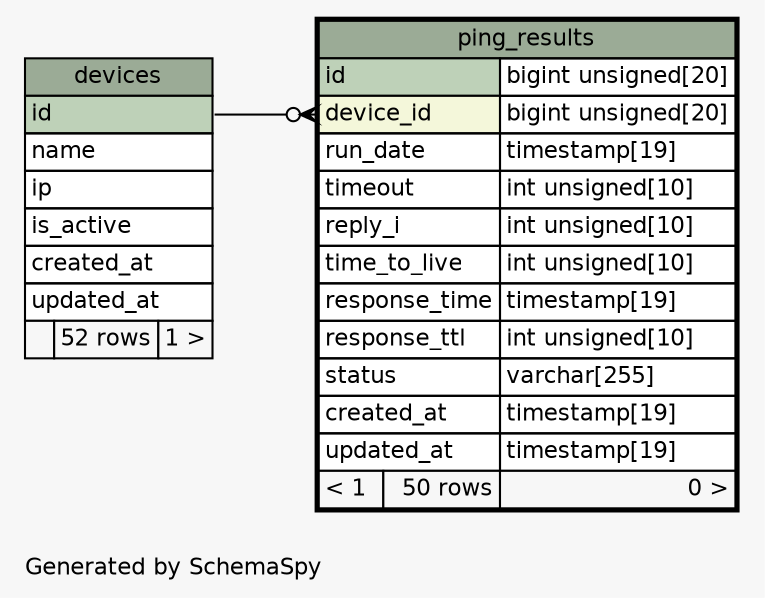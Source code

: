 // dot 2.40.1 on Linux 5.0.0-23-generic
// SchemaSpy rev 590
digraph "oneDegreeRelationshipsDiagram" {
  graph [
    rankdir="RL"
    bgcolor="#f7f7f7"
    label="\nGenerated by SchemaSpy"
    labeljust="l"
    nodesep="0.18"
    ranksep="0.46"
    fontname="Helvetica"
    fontsize="11"
  ];
  node [
    fontname="Helvetica"
    fontsize="11"
    shape="plaintext"
  ];
  edge [
    arrowsize="0.8"
  ];
  "ping_results":"device_id":w -> "devices":"id":e [arrowhead=none dir=back arrowtail=crowodot];
  "devices" [
    label=<
    <TABLE BORDER="0" CELLBORDER="1" CELLSPACING="0" BGCOLOR="#ffffff">
      <TR><TD COLSPAN="3" BGCOLOR="#9bab96" ALIGN="CENTER">devices</TD></TR>
      <TR><TD PORT="id" COLSPAN="3" BGCOLOR="#bed1b8" ALIGN="LEFT">id</TD></TR>
      <TR><TD PORT="name" COLSPAN="3" ALIGN="LEFT">name</TD></TR>
      <TR><TD PORT="ip" COLSPAN="3" ALIGN="LEFT">ip</TD></TR>
      <TR><TD PORT="is_active" COLSPAN="3" ALIGN="LEFT">is_active</TD></TR>
      <TR><TD PORT="created_at" COLSPAN="3" ALIGN="LEFT">created_at</TD></TR>
      <TR><TD PORT="updated_at" COLSPAN="3" ALIGN="LEFT">updated_at</TD></TR>
      <TR><TD ALIGN="LEFT" BGCOLOR="#f7f7f7">  </TD><TD ALIGN="RIGHT" BGCOLOR="#f7f7f7">52 rows</TD><TD ALIGN="RIGHT" BGCOLOR="#f7f7f7">1 &gt;</TD></TR>
    </TABLE>>
    URL="devices.html"
    tooltip="devices"
  ];
  "ping_results" [
    label=<
    <TABLE BORDER="2" CELLBORDER="1" CELLSPACING="0" BGCOLOR="#ffffff">
      <TR><TD COLSPAN="3" BGCOLOR="#9bab96" ALIGN="CENTER">ping_results</TD></TR>
      <TR><TD PORT="id" COLSPAN="2" BGCOLOR="#bed1b8" ALIGN="LEFT">id</TD><TD PORT="id.type" ALIGN="LEFT">bigint unsigned[20]</TD></TR>
      <TR><TD PORT="device_id" COLSPAN="2" BGCOLOR="#f4f7da" ALIGN="LEFT">device_id</TD><TD PORT="device_id.type" ALIGN="LEFT">bigint unsigned[20]</TD></TR>
      <TR><TD PORT="run_date" COLSPAN="2" ALIGN="LEFT">run_date</TD><TD PORT="run_date.type" ALIGN="LEFT">timestamp[19]</TD></TR>
      <TR><TD PORT="timeout" COLSPAN="2" ALIGN="LEFT">timeout</TD><TD PORT="timeout.type" ALIGN="LEFT">int unsigned[10]</TD></TR>
      <TR><TD PORT="reply_i" COLSPAN="2" ALIGN="LEFT">reply_i</TD><TD PORT="reply_i.type" ALIGN="LEFT">int unsigned[10]</TD></TR>
      <TR><TD PORT="time_to_live" COLSPAN="2" ALIGN="LEFT">time_to_live</TD><TD PORT="time_to_live.type" ALIGN="LEFT">int unsigned[10]</TD></TR>
      <TR><TD PORT="response_time" COLSPAN="2" ALIGN="LEFT">response_time</TD><TD PORT="response_time.type" ALIGN="LEFT">timestamp[19]</TD></TR>
      <TR><TD PORT="response_ttl" COLSPAN="2" ALIGN="LEFT">response_ttl</TD><TD PORT="response_ttl.type" ALIGN="LEFT">int unsigned[10]</TD></TR>
      <TR><TD PORT="status" COLSPAN="2" ALIGN="LEFT">status</TD><TD PORT="status.type" ALIGN="LEFT">varchar[255]</TD></TR>
      <TR><TD PORT="created_at" COLSPAN="2" ALIGN="LEFT">created_at</TD><TD PORT="created_at.type" ALIGN="LEFT">timestamp[19]</TD></TR>
      <TR><TD PORT="updated_at" COLSPAN="2" ALIGN="LEFT">updated_at</TD><TD PORT="updated_at.type" ALIGN="LEFT">timestamp[19]</TD></TR>
      <TR><TD ALIGN="LEFT" BGCOLOR="#f7f7f7">&lt; 1</TD><TD ALIGN="RIGHT" BGCOLOR="#f7f7f7">50 rows</TD><TD ALIGN="RIGHT" BGCOLOR="#f7f7f7">0 &gt;</TD></TR>
    </TABLE>>
    URL="ping_results.html"
    tooltip="ping_results"
  ];
}
